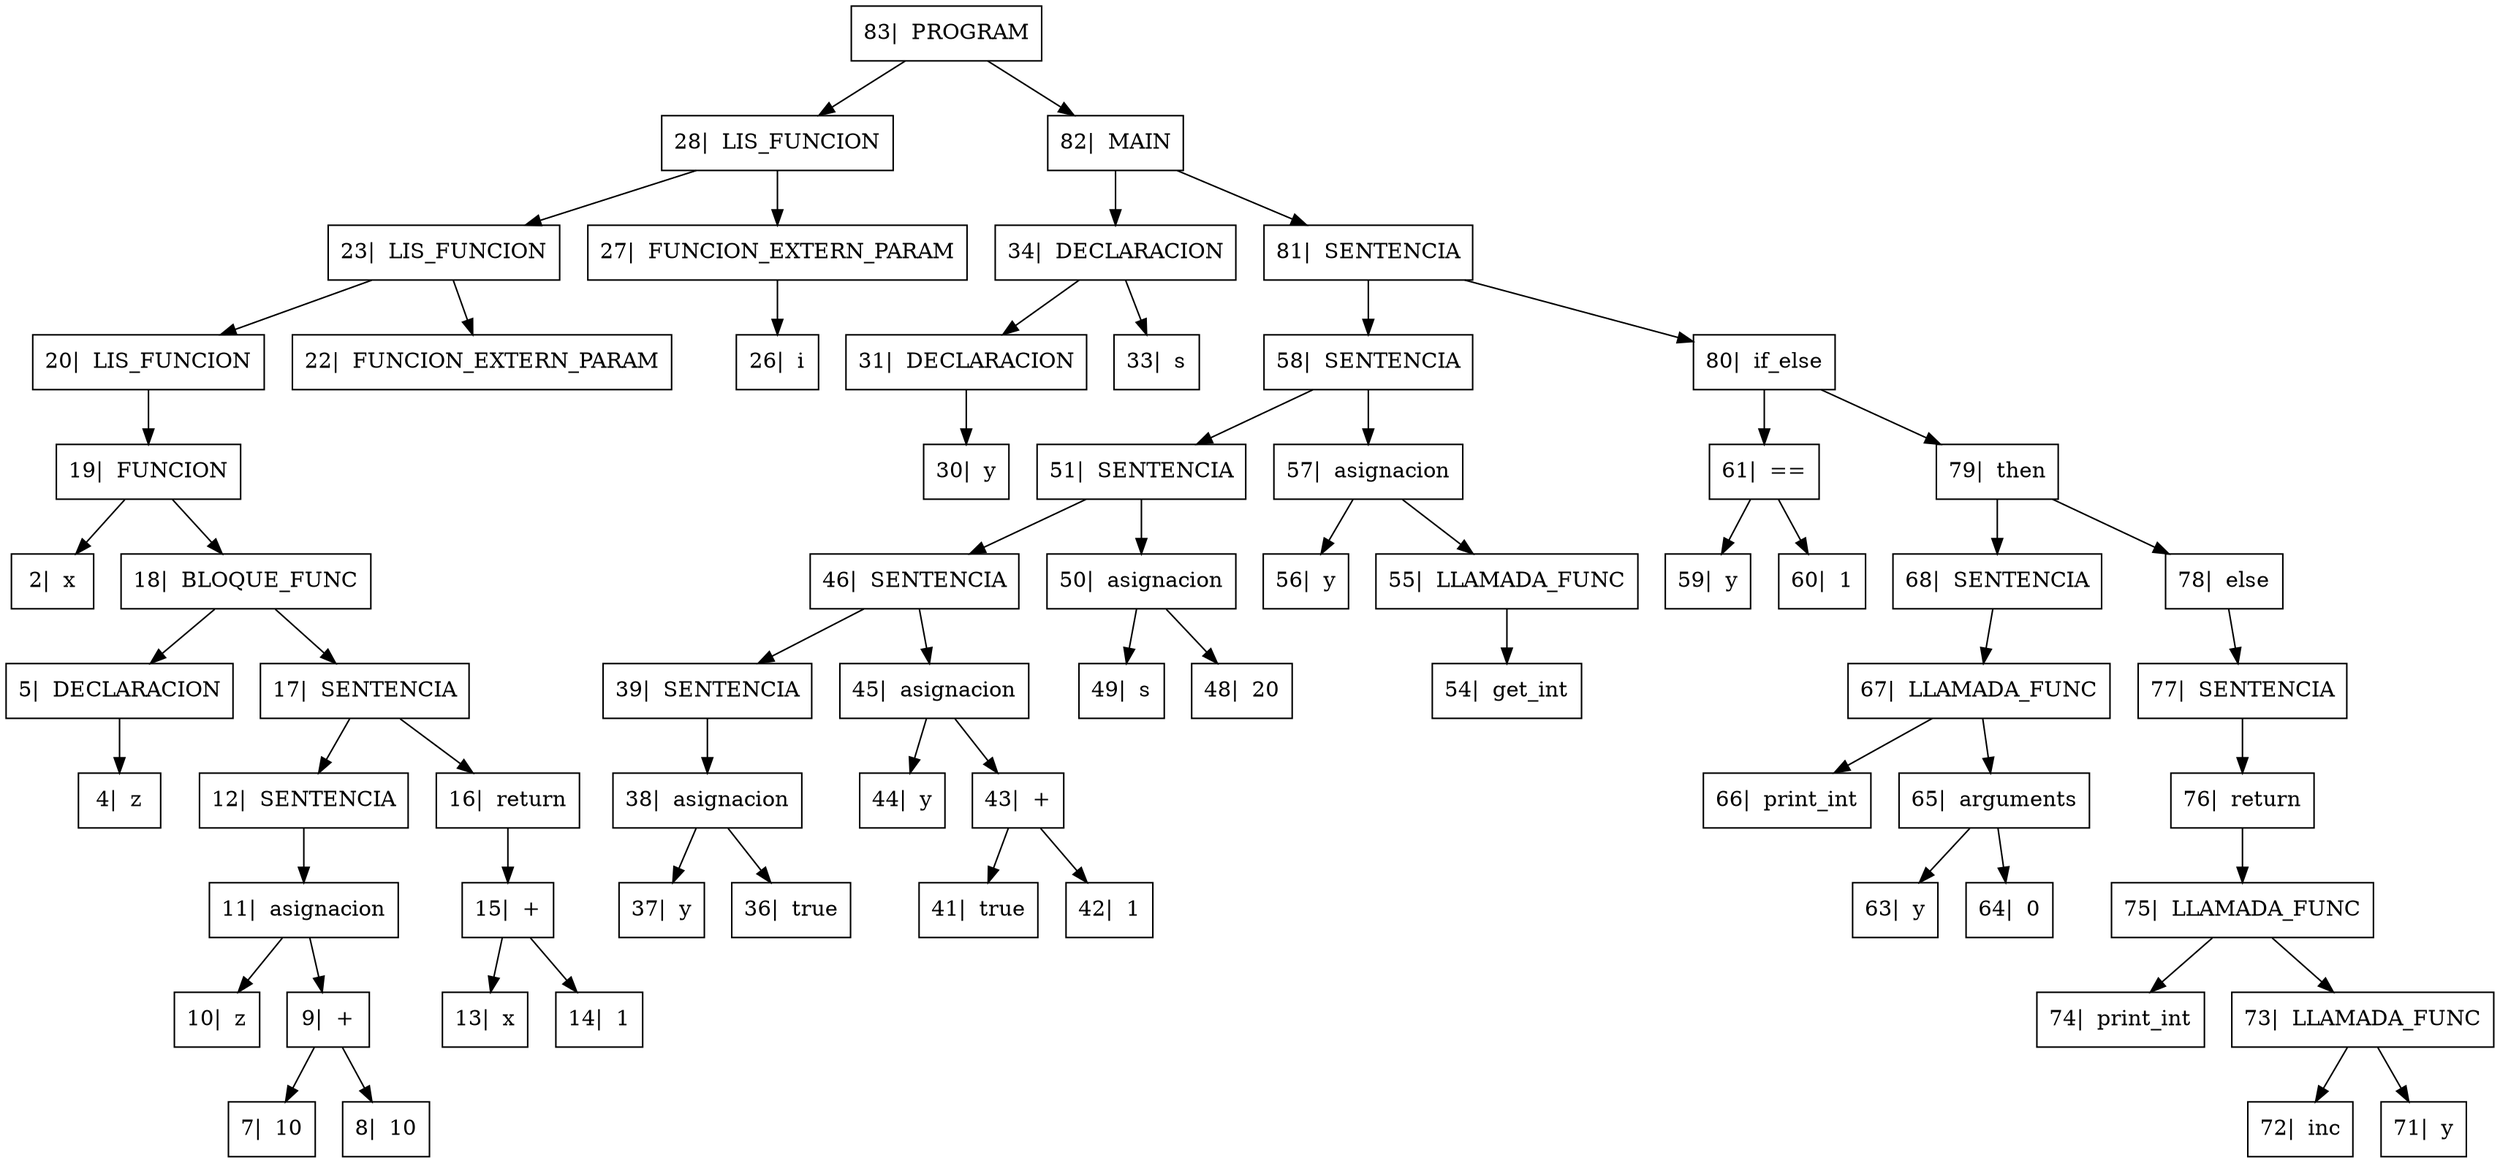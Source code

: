 digraph{

rankdir=TB;

node[shape=box];
"83|  PROGRAM" -> "28|  LIS_FUNCION", "82|  MAIN";
"28|  LIS_FUNCION" -> "23|  LIS_FUNCION", "27|  FUNCION_EXTERN_PARAM";
"23|  LIS_FUNCION" -> "20|  LIS_FUNCION", "22|  FUNCION_EXTERN_PARAM";
"20|  LIS_FUNCION" -> "19|  FUNCION" ;
"19|  FUNCION" -> "2|  x", "18|  BLOQUE_FUNC";
"18|  BLOQUE_FUNC" -> "5|  DECLARACION", "17|  SENTENCIA";
"5|  DECLARACION" -> "4|  z" ;
"17|  SENTENCIA" -> "12|  SENTENCIA", "16|  return";
"12|  SENTENCIA" -> "11|  asignacion" ;
"11|  asignacion" -> "10|  z", "9|  +";
"9|  +" -> "7|  10", "8|  10";
"16|  return" -> "15|  +" ;
"15|  +" -> "13|  x", "14|  1";
"27|  FUNCION_EXTERN_PARAM" -> "26|  i" ;
"82|  MAIN" -> "34|  DECLARACION", "81|  SENTENCIA";
"34|  DECLARACION" -> "31|  DECLARACION", "33|  s";
"31|  DECLARACION" -> "30|  y" ;
"81|  SENTENCIA" -> "58|  SENTENCIA", "80|  if_else";
"58|  SENTENCIA" -> "51|  SENTENCIA", "57|  asignacion";
"51|  SENTENCIA" -> "46|  SENTENCIA", "50|  asignacion";
"46|  SENTENCIA" -> "39|  SENTENCIA", "45|  asignacion";
"39|  SENTENCIA" -> "38|  asignacion" ;
"38|  asignacion" -> "37|  y", "36|  true";
"45|  asignacion" -> "44|  y", "43|  +";
"43|  +" -> "41|  true", "42|  1";
"50|  asignacion" -> "49|  s", "48|  20";
"57|  asignacion" -> "56|  y", "55|  LLAMADA_FUNC";
"55|  LLAMADA_FUNC" -> "54|  get_int" ;
"80|  if_else" -> "61|  ==", "79|  then";
"61|  ==" -> "59|  y", "60|  1";
"79|  then" -> "68|  SENTENCIA", "78|  else";
"68|  SENTENCIA" -> "67|  LLAMADA_FUNC" ;
"67|  LLAMADA_FUNC" -> "66|  print_int", "65|  arguments";
"65|  arguments" -> "63|  y", "64|  0";
"78|  else" -> "77|  SENTENCIA" ;
"77|  SENTENCIA" -> "76|  return" ;
"76|  return" -> "75|  LLAMADA_FUNC" ;
"75|  LLAMADA_FUNC" -> "74|  print_int", "73|  LLAMADA_FUNC";
"73|  LLAMADA_FUNC" -> "72|  inc", "71|  y";
}
